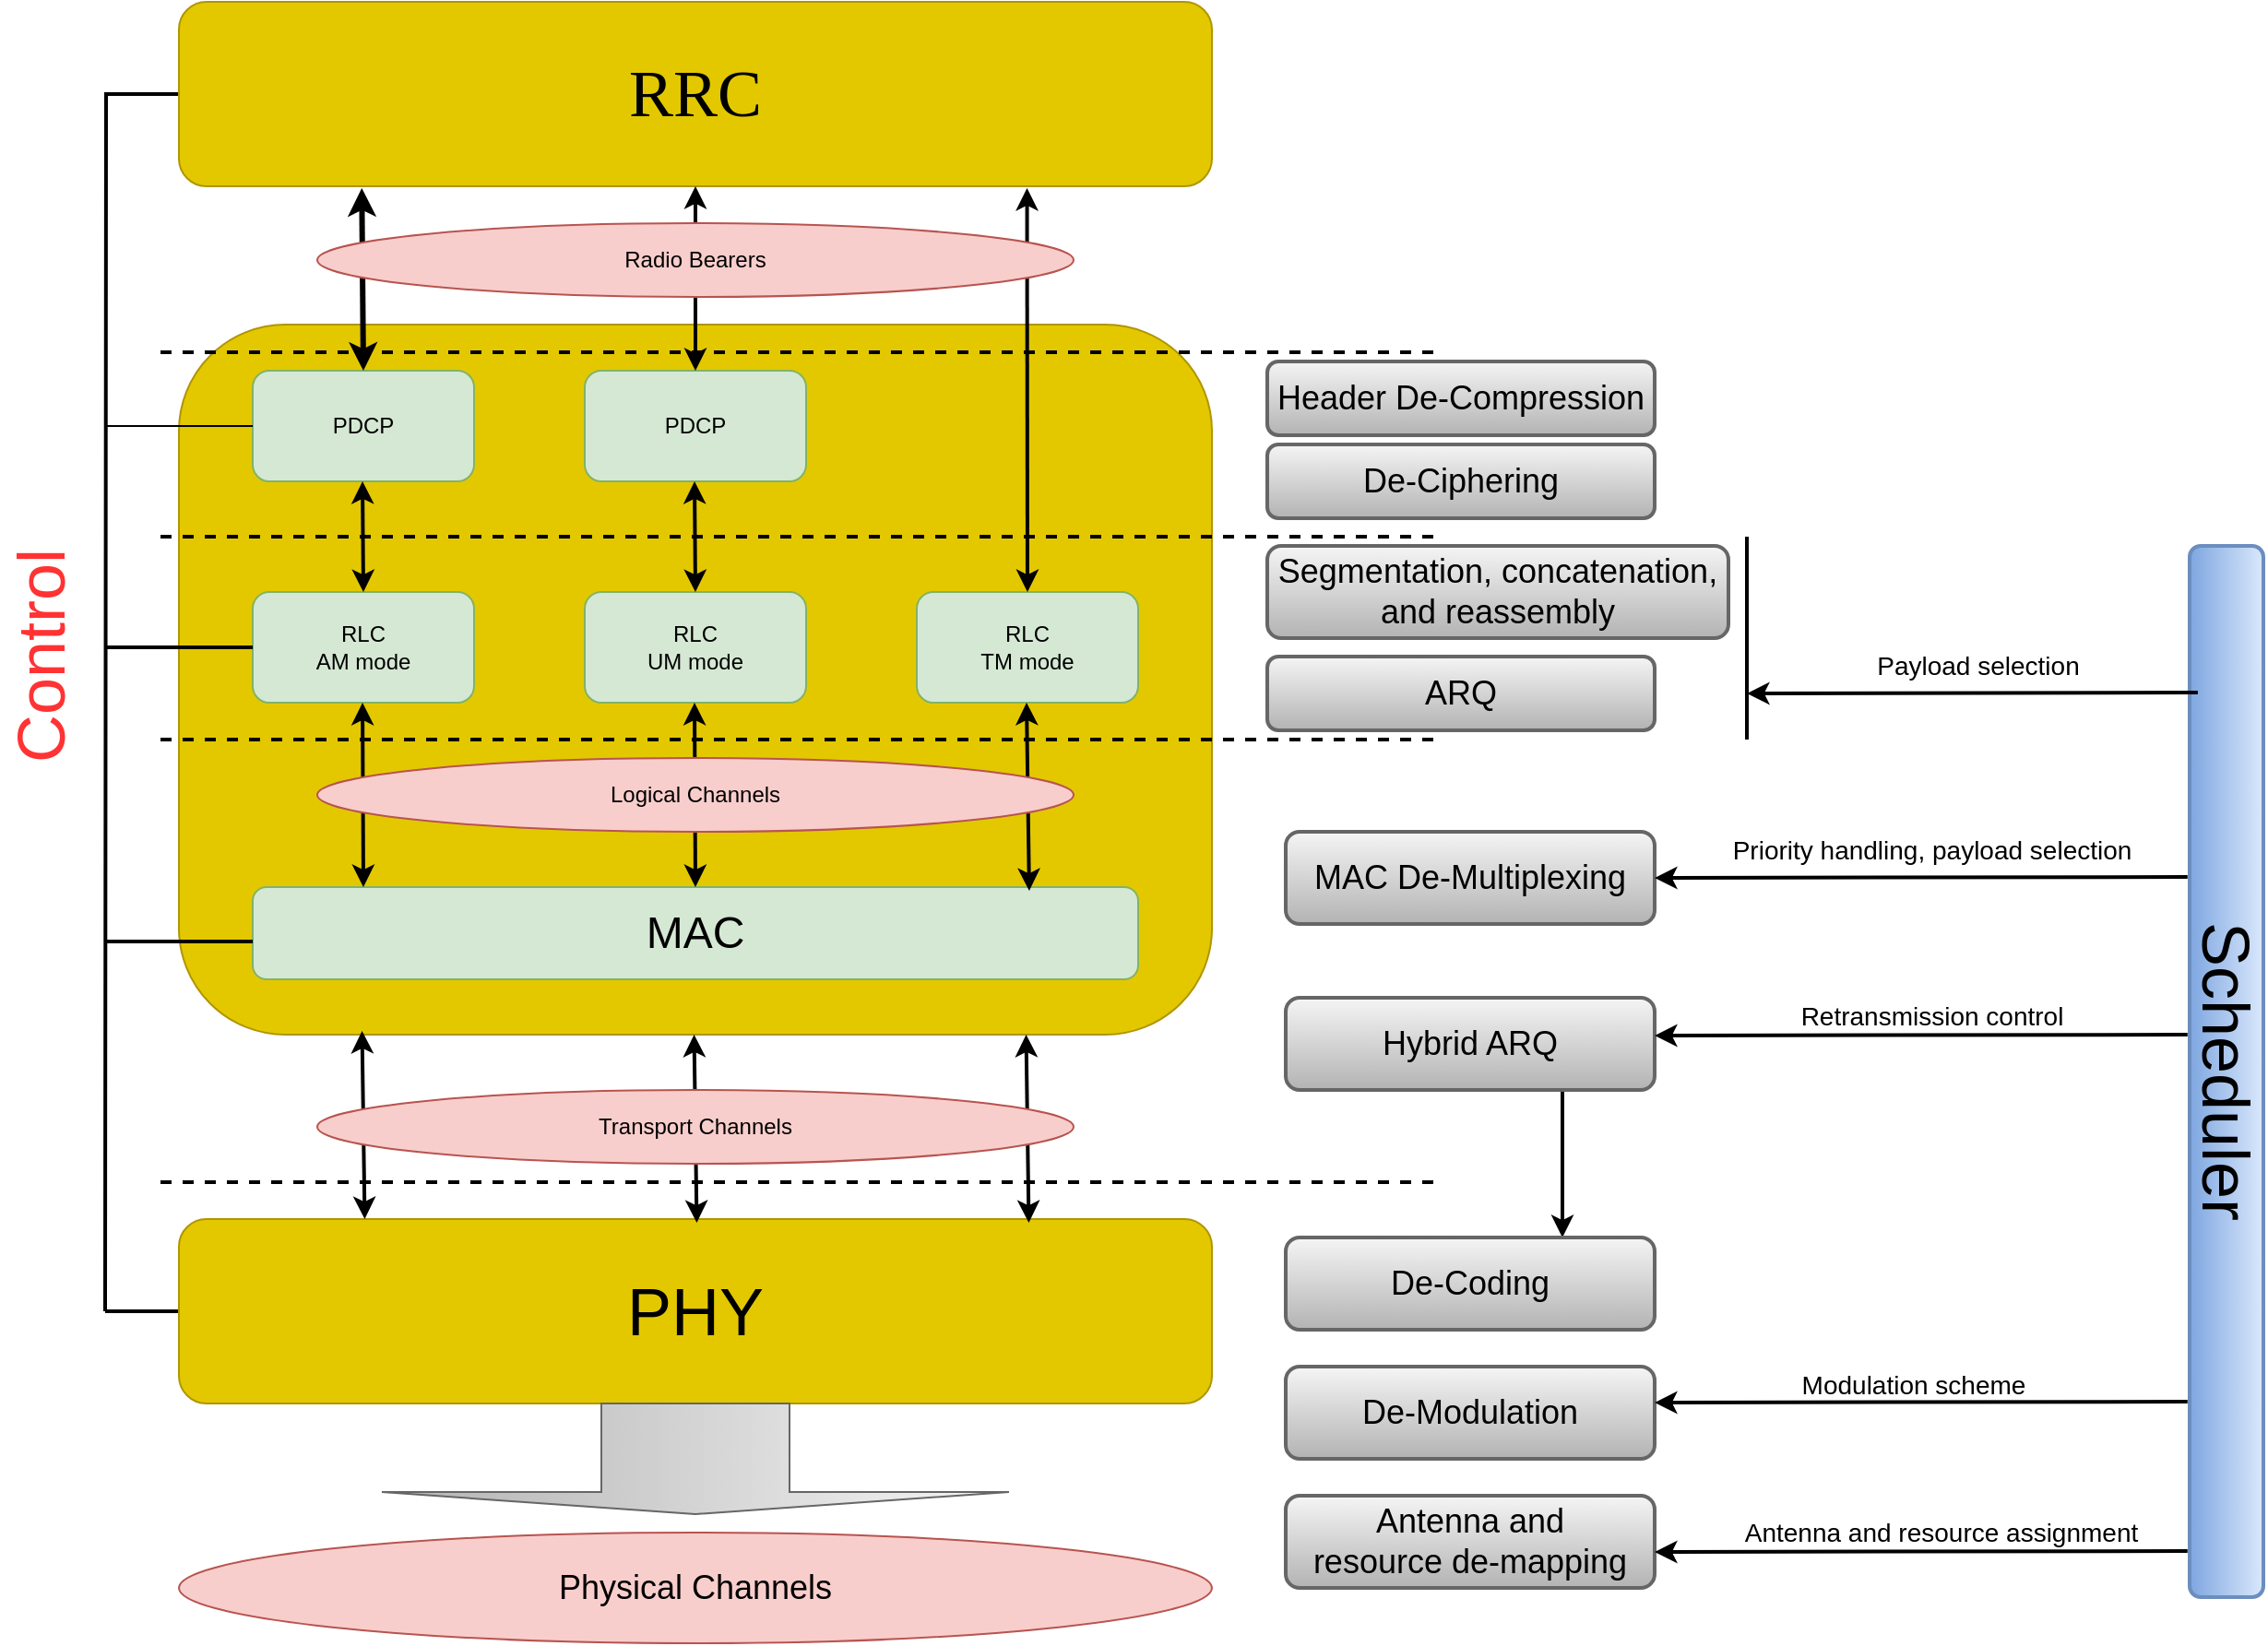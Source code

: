 <mxfile version="14.9.2" type="github">
  <diagram id="WNzPgkNoDhFqxfdUoyQ3" name="Page-1">
    <mxGraphModel dx="1846" dy="566" grid="1" gridSize="10" guides="1" tooltips="1" connect="1" arrows="1" fold="1" page="1" pageScale="1" pageWidth="827" pageHeight="1169" math="0" shadow="0">
      <root>
        <mxCell id="0" />
        <mxCell id="1" parent="0" />
        <mxCell id="9uNhV3Xzrq2RpohX5z5X-8" value="&lt;span style=&quot;color: rgb(0 , 0 , 0) ; font-size: 18px&quot;&gt;Segmentation, concatenation,&lt;/span&gt;&lt;br style=&quot;color: rgb(0 , 0 , 0) ; font-size: 18px&quot;&gt;&lt;span style=&quot;color: rgb(0 , 0 , 0) ; font-size: 18px&quot;&gt;and reassembly&lt;/span&gt;" style="rounded=1;whiteSpace=wrap;html=1;shadow=0;strokeColor=#666666;strokeWidth=2;fillColor=#f5f5f5;gradientColor=#b3b3b3;" parent="1" vertex="1">
          <mxGeometry x="630" y="375" width="250" height="50" as="geometry" />
        </mxCell>
        <mxCell id="9uNhV3Xzrq2RpohX5z5X-7" value="&lt;span style=&quot;color: rgb(0 , 0 , 0) ; font-size: 18px&quot;&gt;Header De-Compression&lt;/span&gt;" style="rounded=1;whiteSpace=wrap;html=1;shadow=0;strokeColor=#666666;strokeWidth=2;fillColor=#f5f5f5;gradientColor=#b3b3b3;" parent="1" vertex="1">
          <mxGeometry x="630" y="275" width="210" height="40" as="geometry" />
        </mxCell>
        <mxCell id="FNjcDVKvJcf4eNk8s64a-47" value="" style="rounded=1;whiteSpace=wrap;html=1;shadow=0;fillColor=#e3c800;strokeColor=#B09500;fontColor=#000000;" parent="1" vertex="1">
          <mxGeometry x="40" y="255" width="560" height="385" as="geometry" />
        </mxCell>
        <mxCell id="FNjcDVKvJcf4eNk8s64a-27" value="PDCP" style="rounded=1;whiteSpace=wrap;html=1;fillColor=#d5e8d4;strokeColor=#82b366;" parent="1" vertex="1">
          <mxGeometry x="80" y="280" width="120" height="60" as="geometry" />
        </mxCell>
        <mxCell id="FNjcDVKvJcf4eNk8s64a-69" style="edgeStyle=none;rounded=0;orthogonalLoop=1;jettySize=auto;html=1;exitX=0;exitY=0.5;exitDx=0;exitDy=0;endArrow=none;endFill=0;strokeWidth=2;" parent="1" source="FNjcDVKvJcf4eNk8s64a-28" edge="1">
          <mxGeometry relative="1" as="geometry">
            <mxPoint y="790" as="targetPoint" />
          </mxGeometry>
        </mxCell>
        <mxCell id="FNjcDVKvJcf4eNk8s64a-28" value="&lt;font style=&quot;font-size: 36px&quot;&gt;PHY&lt;/font&gt;" style="rounded=1;whiteSpace=wrap;html=1;fillColor=#e3c800;strokeColor=#B09500;fontColor=#000000;" parent="1" vertex="1">
          <mxGeometry x="40" y="740" width="560" height="100" as="geometry" />
        </mxCell>
        <mxCell id="FNjcDVKvJcf4eNk8s64a-29" value="PDCP" style="rounded=1;whiteSpace=wrap;html=1;fillColor=#d5e8d4;strokeColor=#82b366;" parent="1" vertex="1">
          <mxGeometry x="260" y="280" width="120" height="60" as="geometry" />
        </mxCell>
        <mxCell id="FNjcDVKvJcf4eNk8s64a-31" value="RLC&lt;br&gt;AM mode" style="rounded=1;whiteSpace=wrap;html=1;fillColor=#d5e8d4;strokeColor=#82b366;" parent="1" vertex="1">
          <mxGeometry x="80" y="400" width="120" height="60" as="geometry" />
        </mxCell>
        <mxCell id="FNjcDVKvJcf4eNk8s64a-32" value="RLC&lt;br&gt;UM mode" style="rounded=1;whiteSpace=wrap;html=1;fillColor=#d5e8d4;strokeColor=#82b366;" parent="1" vertex="1">
          <mxGeometry x="260" y="400" width="120" height="60" as="geometry" />
        </mxCell>
        <mxCell id="FNjcDVKvJcf4eNk8s64a-33" value="RLC&lt;br&gt;TM mode" style="rounded=1;whiteSpace=wrap;html=1;fillColor=#d5e8d4;strokeColor=#82b366;" parent="1" vertex="1">
          <mxGeometry x="440" y="400" width="120" height="60" as="geometry" />
        </mxCell>
        <mxCell id="FNjcDVKvJcf4eNk8s64a-68" style="edgeStyle=orthogonalEdgeStyle;rounded=0;orthogonalLoop=1;jettySize=auto;html=1;exitX=0;exitY=0.5;exitDx=0;exitDy=0;endArrow=none;endFill=0;strokeWidth=2;jumpSize=6;" parent="1" source="FNjcDVKvJcf4eNk8s64a-34" edge="1">
          <mxGeometry relative="1" as="geometry">
            <mxPoint y="790" as="targetPoint" />
          </mxGeometry>
        </mxCell>
        <mxCell id="FNjcDVKvJcf4eNk8s64a-34" value="&lt;font face=&quot;Times New Roman&quot; style=&quot;font-size: 36px&quot;&gt;RRC&lt;/font&gt;" style="rounded=1;whiteSpace=wrap;html=1;fillColor=#e3c800;strokeColor=#B09500;fontColor=#000000;" parent="1" vertex="1">
          <mxGeometry x="40" y="80" width="560" height="100" as="geometry" />
        </mxCell>
        <mxCell id="FNjcDVKvJcf4eNk8s64a-42" value="" style="endArrow=classic;startArrow=classic;html=1;exitX=0.5;exitY=0;exitDx=0;exitDy=0;strokeWidth=2;entryX=0.821;entryY=1.01;entryDx=0;entryDy=0;entryPerimeter=0;" parent="1" source="FNjcDVKvJcf4eNk8s64a-33" target="FNjcDVKvJcf4eNk8s64a-34" edge="1">
          <mxGeometry width="50" height="50" relative="1" as="geometry">
            <mxPoint x="390" y="370" as="sourcePoint" />
            <mxPoint x="500" y="230" as="targetPoint" />
          </mxGeometry>
        </mxCell>
        <mxCell id="FNjcDVKvJcf4eNk8s64a-43" value="" style="endArrow=classic;startArrow=classic;html=1;strokeWidth=2;" parent="1" edge="1">
          <mxGeometry width="50" height="50" relative="1" as="geometry">
            <mxPoint x="320" y="280" as="sourcePoint" />
            <mxPoint x="320" y="180" as="targetPoint" />
          </mxGeometry>
        </mxCell>
        <mxCell id="FNjcDVKvJcf4eNk8s64a-44" value="" style="endArrow=classic;startArrow=classic;html=1;entryX=0.177;entryY=1.01;entryDx=0;entryDy=0;strokeWidth=3;entryPerimeter=0;" parent="1" target="FNjcDVKvJcf4eNk8s64a-34" edge="1">
          <mxGeometry width="50" height="50" relative="1" as="geometry">
            <mxPoint x="140" y="280" as="sourcePoint" />
            <mxPoint x="139.5" y="220" as="targetPoint" />
          </mxGeometry>
        </mxCell>
        <mxCell id="FNjcDVKvJcf4eNk8s64a-45" value="" style="endArrow=classic;startArrow=classic;html=1;entryX=0.75;entryY=1;entryDx=0;entryDy=0;strokeWidth=2;" parent="1" edge="1">
          <mxGeometry width="50" height="50" relative="1" as="geometry">
            <mxPoint x="140" y="400" as="sourcePoint" />
            <mxPoint x="139.5" y="340" as="targetPoint" />
          </mxGeometry>
        </mxCell>
        <mxCell id="FNjcDVKvJcf4eNk8s64a-46" value="" style="endArrow=classic;startArrow=classic;html=1;entryX=0.75;entryY=1;entryDx=0;entryDy=0;strokeWidth=2;" parent="1" edge="1">
          <mxGeometry width="50" height="50" relative="1" as="geometry">
            <mxPoint x="320" y="400" as="sourcePoint" />
            <mxPoint x="319.5" y="340" as="targetPoint" />
          </mxGeometry>
        </mxCell>
        <mxCell id="FNjcDVKvJcf4eNk8s64a-49" value="&lt;font style=&quot;font-size: 24px&quot;&gt;MAC&lt;/font&gt;" style="rounded=1;whiteSpace=wrap;html=1;fillColor=#d5e8d4;strokeColor=#82b366;" parent="1" vertex="1">
          <mxGeometry x="80" y="560" width="480" height="50" as="geometry" />
        </mxCell>
        <mxCell id="FNjcDVKvJcf4eNk8s64a-50" value="" style="endArrow=classic;startArrow=classic;html=1;entryX=0.496;entryY=1;entryDx=0;entryDy=0;strokeWidth=2;entryPerimeter=0;" parent="1" target="FNjcDVKvJcf4eNk8s64a-31" edge="1">
          <mxGeometry width="50" height="50" relative="1" as="geometry">
            <mxPoint x="140" y="560" as="sourcePoint" />
            <mxPoint x="139.5" y="500" as="targetPoint" />
          </mxGeometry>
        </mxCell>
        <mxCell id="FNjcDVKvJcf4eNk8s64a-51" value="" style="endArrow=classic;startArrow=classic;html=1;entryX=0.75;entryY=1;entryDx=0;entryDy=0;strokeWidth=2;exitX=0.5;exitY=0;exitDx=0;exitDy=0;" parent="1" source="FNjcDVKvJcf4eNk8s64a-49" edge="1">
          <mxGeometry width="50" height="50" relative="1" as="geometry">
            <mxPoint x="320" y="520" as="sourcePoint" />
            <mxPoint x="319.5" y="460" as="targetPoint" />
          </mxGeometry>
        </mxCell>
        <mxCell id="FNjcDVKvJcf4eNk8s64a-52" value="" style="endArrow=classic;startArrow=classic;html=1;entryX=0.75;entryY=1;entryDx=0;entryDy=0;strokeWidth=2;exitX=0.877;exitY=0.04;exitDx=0;exitDy=0;exitPerimeter=0;" parent="1" source="FNjcDVKvJcf4eNk8s64a-49" edge="1">
          <mxGeometry width="50" height="50" relative="1" as="geometry">
            <mxPoint x="500" y="520" as="sourcePoint" />
            <mxPoint x="499.5" y="460" as="targetPoint" />
          </mxGeometry>
        </mxCell>
        <mxCell id="FNjcDVKvJcf4eNk8s64a-55" value="Logical Channels" style="ellipse;whiteSpace=wrap;html=1;shadow=0;fillColor=#f8cecc;strokeColor=#b85450;" parent="1" vertex="1">
          <mxGeometry x="115" y="490" width="410" height="40" as="geometry" />
        </mxCell>
        <mxCell id="FNjcDVKvJcf4eNk8s64a-56" value="" style="endArrow=classic;startArrow=classic;html=1;entryX=0.75;entryY=1;entryDx=0;entryDy=0;strokeWidth=2;exitX=0.877;exitY=0.04;exitDx=0;exitDy=0;exitPerimeter=0;" parent="1" edge="1">
          <mxGeometry width="50" height="50" relative="1" as="geometry">
            <mxPoint x="500.73" y="742" as="sourcePoint" />
            <mxPoint x="499.27" y="640" as="targetPoint" />
          </mxGeometry>
        </mxCell>
        <mxCell id="FNjcDVKvJcf4eNk8s64a-57" value="" style="endArrow=classic;startArrow=classic;html=1;entryX=0.75;entryY=1;entryDx=0;entryDy=0;strokeWidth=2;exitX=0.877;exitY=0.04;exitDx=0;exitDy=0;exitPerimeter=0;" parent="1" edge="1">
          <mxGeometry width="50" height="50" relative="1" as="geometry">
            <mxPoint x="320.73" y="742" as="sourcePoint" />
            <mxPoint x="319.27" y="640" as="targetPoint" />
          </mxGeometry>
        </mxCell>
        <mxCell id="FNjcDVKvJcf4eNk8s64a-58" value="" style="endArrow=classic;startArrow=classic;html=1;entryX=0.75;entryY=1;entryDx=0;entryDy=0;strokeWidth=2;exitX=0.877;exitY=0.04;exitDx=0;exitDy=0;exitPerimeter=0;" parent="1" edge="1">
          <mxGeometry width="50" height="50" relative="1" as="geometry">
            <mxPoint x="140.73" y="740" as="sourcePoint" />
            <mxPoint x="139.27" y="638" as="targetPoint" />
          </mxGeometry>
        </mxCell>
        <mxCell id="FNjcDVKvJcf4eNk8s64a-59" value="Transport Channels" style="ellipse;whiteSpace=wrap;html=1;shadow=0;fillColor=#f8cecc;strokeColor=#b85450;" parent="1" vertex="1">
          <mxGeometry x="115" y="670" width="410" height="40" as="geometry" />
        </mxCell>
        <mxCell id="FNjcDVKvJcf4eNk8s64a-60" value="" style="endArrow=none;dashed=1;html=1;strokeWidth=2;" parent="1" edge="1">
          <mxGeometry width="50" height="50" relative="1" as="geometry">
            <mxPoint x="30" y="270" as="sourcePoint" />
            <mxPoint x="720" y="270" as="targetPoint" />
          </mxGeometry>
        </mxCell>
        <mxCell id="FNjcDVKvJcf4eNk8s64a-61" value="" style="endArrow=none;dashed=1;html=1;strokeWidth=2;" parent="1" edge="1">
          <mxGeometry width="50" height="50" relative="1" as="geometry">
            <mxPoint x="30" y="370" as="sourcePoint" />
            <mxPoint x="720" y="370" as="targetPoint" />
          </mxGeometry>
        </mxCell>
        <mxCell id="FNjcDVKvJcf4eNk8s64a-62" value="" style="endArrow=none;dashed=1;html=1;strokeWidth=2;" parent="1" edge="1">
          <mxGeometry width="50" height="50" relative="1" as="geometry">
            <mxPoint x="30" y="480" as="sourcePoint" />
            <mxPoint x="720" y="480" as="targetPoint" />
          </mxGeometry>
        </mxCell>
        <mxCell id="FNjcDVKvJcf4eNk8s64a-63" value="" style="endArrow=none;dashed=1;html=1;strokeWidth=2;" parent="1" edge="1">
          <mxGeometry width="50" height="50" relative="1" as="geometry">
            <mxPoint x="30" y="720" as="sourcePoint" />
            <mxPoint x="720" y="720" as="targetPoint" />
          </mxGeometry>
        </mxCell>
        <mxCell id="FNjcDVKvJcf4eNk8s64a-65" value="" style="shape=singleArrow;direction=south;whiteSpace=wrap;html=1;shadow=0;gradientColor=#b3b3b3;fillColor=#f5f5f5;strokeColor=#666666;" parent="1" vertex="1">
          <mxGeometry x="150" y="840" width="340" height="60" as="geometry" />
        </mxCell>
        <mxCell id="FNjcDVKvJcf4eNk8s64a-66" value="&lt;font style=&quot;font-size: 18px&quot;&gt;Physical Channels&lt;/font&gt;" style="ellipse;whiteSpace=wrap;html=1;shadow=0;fillColor=#f8cecc;strokeColor=#b85450;" parent="1" vertex="1">
          <mxGeometry x="40" y="910" width="560" height="60" as="geometry" />
        </mxCell>
        <mxCell id="FNjcDVKvJcf4eNk8s64a-67" value="Radio Bearers" style="ellipse;whiteSpace=wrap;html=1;shadow=0;fillColor=#f8cecc;strokeColor=#b85450;" parent="1" vertex="1">
          <mxGeometry x="115" y="200" width="410" height="40" as="geometry" />
        </mxCell>
        <mxCell id="FNjcDVKvJcf4eNk8s64a-70" value="" style="line;strokeWidth=1;html=1;perimeter=backbonePerimeter;points=[];outlineConnect=0;shadow=0;" parent="1" vertex="1">
          <mxGeometry y="305" width="80" height="10" as="geometry" />
        </mxCell>
        <mxCell id="FNjcDVKvJcf4eNk8s64a-71" value="" style="line;strokeWidth=2;html=1;perimeter=backbonePerimeter;points=[];outlineConnect=0;shadow=0;" parent="1" vertex="1">
          <mxGeometry y="425" width="80" height="10" as="geometry" />
        </mxCell>
        <mxCell id="FNjcDVKvJcf4eNk8s64a-72" value="" style="line;strokeWidth=2;html=1;perimeter=backbonePerimeter;points=[];outlineConnect=0;shadow=0;" parent="1" vertex="1">
          <mxGeometry y="584.5" width="80" height="10" as="geometry" />
        </mxCell>
        <mxCell id="9uNhV3Xzrq2RpohX5z5X-2" value="&lt;font style=&quot;font-size: 36px&quot; color=&quot;#ff3333&quot;&gt;Control&lt;/font&gt;" style="text;html=1;align=center;verticalAlign=middle;resizable=0;points=[];autosize=1;strokeColor=none;rotation=270;" parent="1" vertex="1">
          <mxGeometry x="-100" y="420" width="130" height="30" as="geometry" />
        </mxCell>
        <mxCell id="9uNhV3Xzrq2RpohX5z5X-9" value="&lt;span style=&quot;color: rgb(0 , 0 , 0) ; font-size: 18px&quot;&gt;De-Ciphering&lt;/span&gt;" style="rounded=1;whiteSpace=wrap;html=1;shadow=0;strokeColor=#666666;strokeWidth=2;fillColor=#f5f5f5;gradientColor=#b3b3b3;" parent="1" vertex="1">
          <mxGeometry x="630" y="320" width="210" height="40" as="geometry" />
        </mxCell>
        <mxCell id="9uNhV3Xzrq2RpohX5z5X-10" value="&lt;span style=&quot;font-size: 18px&quot;&gt;ARQ&lt;/span&gt;" style="rounded=1;whiteSpace=wrap;html=1;shadow=0;strokeColor=#666666;strokeWidth=2;fillColor=#f5f5f5;gradientColor=#b3b3b3;" parent="1" vertex="1">
          <mxGeometry x="630" y="435" width="210" height="40" as="geometry" />
        </mxCell>
        <mxCell id="9uNhV3Xzrq2RpohX5z5X-11" value="&lt;font style=&quot;font-size: 18px&quot;&gt;MAC De-Multiplexing&lt;/font&gt;" style="rounded=1;whiteSpace=wrap;html=1;shadow=0;strokeColor=#666666;strokeWidth=2;gradientColor=#b3b3b3;fillColor=#f5f5f5;" parent="1" vertex="1">
          <mxGeometry x="640" y="530" width="200" height="50" as="geometry" />
        </mxCell>
        <mxCell id="9uNhV3Xzrq2RpohX5z5X-30" style="edgeStyle=none;rounded=0;jumpSize=6;orthogonalLoop=1;jettySize=auto;html=1;exitX=0.75;exitY=1;exitDx=0;exitDy=0;entryX=0.75;entryY=0;entryDx=0;entryDy=0;endArrow=classic;endFill=1;strokeWidth=2;" parent="1" source="9uNhV3Xzrq2RpohX5z5X-12" target="9uNhV3Xzrq2RpohX5z5X-13" edge="1">
          <mxGeometry relative="1" as="geometry" />
        </mxCell>
        <mxCell id="9uNhV3Xzrq2RpohX5z5X-12" value="&lt;span style=&quot;font-size: 18px&quot;&gt;Hybrid ARQ&lt;/span&gt;" style="rounded=1;whiteSpace=wrap;html=1;shadow=0;strokeColor=#666666;strokeWidth=2;gradientColor=#b3b3b3;fillColor=#f5f5f5;" parent="1" vertex="1">
          <mxGeometry x="640" y="620" width="200" height="50" as="geometry" />
        </mxCell>
        <mxCell id="9uNhV3Xzrq2RpohX5z5X-13" value="&lt;span style=&quot;font-size: 18px&quot;&gt;De-Coding&lt;/span&gt;" style="rounded=1;whiteSpace=wrap;html=1;shadow=0;strokeColor=#666666;strokeWidth=2;gradientColor=#b3b3b3;fillColor=#f5f5f5;" parent="1" vertex="1">
          <mxGeometry x="640" y="750" width="200" height="50" as="geometry" />
        </mxCell>
        <mxCell id="9uNhV3Xzrq2RpohX5z5X-14" value="&lt;span style=&quot;font-size: 18px&quot;&gt;De-Modulation&lt;/span&gt;" style="rounded=1;whiteSpace=wrap;html=1;shadow=0;strokeColor=#666666;strokeWidth=2;gradientColor=#b3b3b3;fillColor=#f5f5f5;" parent="1" vertex="1">
          <mxGeometry x="640" y="820" width="200" height="50" as="geometry" />
        </mxCell>
        <mxCell id="9uNhV3Xzrq2RpohX5z5X-15" value="&lt;div&gt;&lt;span style=&quot;font-size: 18px&quot;&gt;Antenna and&lt;/span&gt;&lt;/div&gt;&lt;div&gt;&lt;span style=&quot;font-size: 18px&quot;&gt;resource de-mapping&lt;/span&gt;&lt;/div&gt;" style="rounded=1;whiteSpace=wrap;html=1;shadow=0;strokeColor=#666666;strokeWidth=2;gradientColor=#b3b3b3;fillColor=#f5f5f5;" parent="1" vertex="1">
          <mxGeometry x="640" y="890" width="200" height="50" as="geometry" />
        </mxCell>
        <mxCell id="9uNhV3Xzrq2RpohX5z5X-17" value="&lt;font style=&quot;font-size: 36px&quot;&gt;Scheduler&lt;/font&gt;" style="rounded=1;whiteSpace=wrap;html=1;shadow=0;strokeColor=#6c8ebf;strokeWidth=2;rotation=90;gradientColor=#7ea6e0;fillColor=#dae8fc;" parent="1" vertex="1">
          <mxGeometry x="865" y="640" width="570" height="40" as="geometry" />
        </mxCell>
        <mxCell id="9uNhV3Xzrq2RpohX5z5X-19" value="" style="endArrow=classic;html=1;strokeWidth=2;exitX=0.042;exitY=1.028;exitDx=0;exitDy=0;exitPerimeter=0;" parent="1" edge="1">
          <mxGeometry width="50" height="50" relative="1" as="geometry">
            <mxPoint x="1134.44" y="454.5" as="sourcePoint" />
            <mxPoint x="890" y="455" as="targetPoint" />
          </mxGeometry>
        </mxCell>
        <mxCell id="9uNhV3Xzrq2RpohX5z5X-20" value="" style="endArrow=classic;html=1;strokeWidth=2;exitX=0.042;exitY=1.028;exitDx=0;exitDy=0;exitPerimeter=0;entryX=1;entryY=0.5;entryDx=0;entryDy=0;" parent="1" edge="1">
          <mxGeometry width="50" height="50" relative="1" as="geometry">
            <mxPoint x="1128.88" y="554.5" as="sourcePoint" />
            <mxPoint x="840" y="555.03" as="targetPoint" />
          </mxGeometry>
        </mxCell>
        <mxCell id="9uNhV3Xzrq2RpohX5z5X-21" value="" style="endArrow=classic;html=1;strokeWidth=2;exitX=0.042;exitY=1.028;exitDx=0;exitDy=0;exitPerimeter=0;entryX=1;entryY=0.5;entryDx=0;entryDy=0;" parent="1" edge="1">
          <mxGeometry width="50" height="50" relative="1" as="geometry">
            <mxPoint x="1128.88" y="640" as="sourcePoint" />
            <mxPoint x="840" y="640.53" as="targetPoint" />
          </mxGeometry>
        </mxCell>
        <mxCell id="9uNhV3Xzrq2RpohX5z5X-23" value="" style="endArrow=classic;html=1;strokeWidth=2;exitX=0.042;exitY=1.028;exitDx=0;exitDy=0;exitPerimeter=0;entryX=1;entryY=0.5;entryDx=0;entryDy=0;" parent="1" edge="1">
          <mxGeometry width="50" height="50" relative="1" as="geometry">
            <mxPoint x="1128.88" y="839" as="sourcePoint" />
            <mxPoint x="840" y="839.53" as="targetPoint" />
          </mxGeometry>
        </mxCell>
        <mxCell id="9uNhV3Xzrq2RpohX5z5X-24" value="" style="endArrow=classic;html=1;strokeWidth=2;exitX=0.042;exitY=1.028;exitDx=0;exitDy=0;exitPerimeter=0;entryX=1;entryY=0.5;entryDx=0;entryDy=0;" parent="1" edge="1">
          <mxGeometry width="50" height="50" relative="1" as="geometry">
            <mxPoint x="1128.88" y="920" as="sourcePoint" />
            <mxPoint x="840" y="920.53" as="targetPoint" />
          </mxGeometry>
        </mxCell>
        <mxCell id="9uNhV3Xzrq2RpohX5z5X-25" value="&lt;font style=&quot;font-size: 14px&quot;&gt;Payload selection&lt;/font&gt;" style="text;html=1;align=center;verticalAlign=middle;resizable=0;points=[];autosize=1;strokeColor=none;" parent="1" vertex="1">
          <mxGeometry x="950" y="430" width="130" height="20" as="geometry" />
        </mxCell>
        <mxCell id="9uNhV3Xzrq2RpohX5z5X-26" value="&lt;font style=&quot;font-size: 14px&quot;&gt;Priority handling, payload selection&lt;/font&gt;" style="text;html=1;align=center;verticalAlign=middle;resizable=0;points=[];autosize=1;strokeColor=none;" parent="1" vertex="1">
          <mxGeometry x="875" y="530" width="230" height="20" as="geometry" />
        </mxCell>
        <mxCell id="9uNhV3Xzrq2RpohX5z5X-27" value="&lt;font style=&quot;font-size: 14px&quot;&gt;Retransmission control&lt;/font&gt;" style="text;html=1;align=center;verticalAlign=middle;resizable=0;points=[];autosize=1;strokeColor=none;" parent="1" vertex="1">
          <mxGeometry x="910" y="620" width="160" height="20" as="geometry" />
        </mxCell>
        <mxCell id="9uNhV3Xzrq2RpohX5z5X-29" value="" style="endArrow=none;html=1;strokeWidth=2;" parent="1" edge="1">
          <mxGeometry width="50" height="50" relative="1" as="geometry">
            <mxPoint x="890" y="480" as="sourcePoint" />
            <mxPoint x="890" y="370" as="targetPoint" />
          </mxGeometry>
        </mxCell>
        <mxCell id="9uNhV3Xzrq2RpohX5z5X-31" value="&lt;font style=&quot;font-size: 14px&quot;&gt;Modulation scheme&lt;/font&gt;" style="text;html=1;align=center;verticalAlign=middle;resizable=0;points=[];autosize=1;strokeColor=none;" parent="1" vertex="1">
          <mxGeometry x="910" y="820" width="140" height="20" as="geometry" />
        </mxCell>
        <mxCell id="9uNhV3Xzrq2RpohX5z5X-32" value="&lt;font style=&quot;font-size: 14px&quot;&gt;Antenna and resource assignment&lt;/font&gt;" style="text;html=1;align=center;verticalAlign=middle;resizable=0;points=[];autosize=1;strokeColor=none;" parent="1" vertex="1">
          <mxGeometry x="880" y="900" width="230" height="20" as="geometry" />
        </mxCell>
      </root>
    </mxGraphModel>
  </diagram>
</mxfile>
